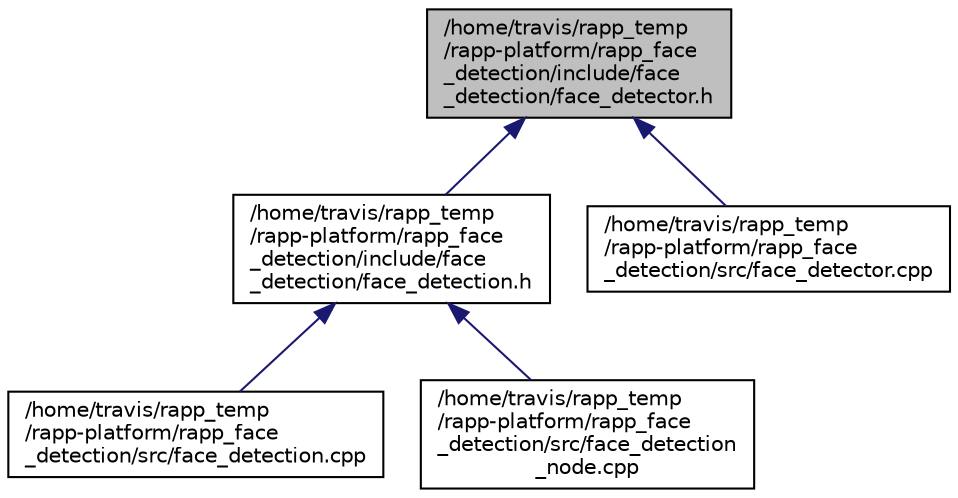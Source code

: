digraph "/home/travis/rapp_temp/rapp-platform/rapp_face_detection/include/face_detection/face_detector.h"
{
  edge [fontname="Helvetica",fontsize="10",labelfontname="Helvetica",labelfontsize="10"];
  node [fontname="Helvetica",fontsize="10",shape=record];
  Node1 [label="/home/travis/rapp_temp\l/rapp-platform/rapp_face\l_detection/include/face\l_detection/face_detector.h",height=0.2,width=0.4,color="black", fillcolor="grey75", style="filled" fontcolor="black"];
  Node1 -> Node2 [dir="back",color="midnightblue",fontsize="10",style="solid",fontname="Helvetica"];
  Node2 [label="/home/travis/rapp_temp\l/rapp-platform/rapp_face\l_detection/include/face\l_detection/face_detection.h",height=0.2,width=0.4,color="black", fillcolor="white", style="filled",URL="$face__detection_8h.html"];
  Node2 -> Node3 [dir="back",color="midnightblue",fontsize="10",style="solid",fontname="Helvetica"];
  Node3 [label="/home/travis/rapp_temp\l/rapp-platform/rapp_face\l_detection/src/face_detection.cpp",height=0.2,width=0.4,color="black", fillcolor="white", style="filled",URL="$face__detection_8cpp.html"];
  Node2 -> Node4 [dir="back",color="midnightblue",fontsize="10",style="solid",fontname="Helvetica"];
  Node4 [label="/home/travis/rapp_temp\l/rapp-platform/rapp_face\l_detection/src/face_detection\l_node.cpp",height=0.2,width=0.4,color="black", fillcolor="white", style="filled",URL="$face__detection__node_8cpp.html"];
  Node1 -> Node5 [dir="back",color="midnightblue",fontsize="10",style="solid",fontname="Helvetica"];
  Node5 [label="/home/travis/rapp_temp\l/rapp-platform/rapp_face\l_detection/src/face_detector.cpp",height=0.2,width=0.4,color="black", fillcolor="white", style="filled",URL="$face__detector_8cpp.html"];
}
